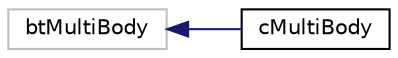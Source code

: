 digraph "Graphical Class Hierarchy"
{
 // LATEX_PDF_SIZE
  edge [fontname="Helvetica",fontsize="10",labelfontname="Helvetica",labelfontsize="10"];
  node [fontname="Helvetica",fontsize="10",shape=record];
  rankdir="LR";
  Node190 [label="btMultiBody",height=0.2,width=0.4,color="grey75", fillcolor="white", style="filled",tooltip=" "];
  Node190 -> Node0 [dir="back",color="midnightblue",fontsize="10",style="solid",fontname="Helvetica"];
  Node0 [label="cMultiBody",height=0.2,width=0.4,color="black", fillcolor="white", style="filled",URL="$classc_multi_body.html",tooltip=" "];
}
